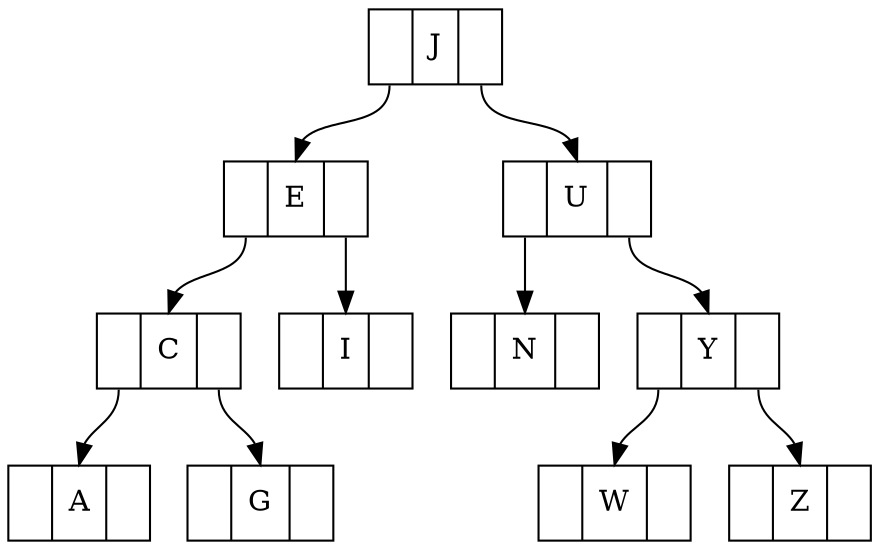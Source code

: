 digraph G
{
        node [shape = record];

        node0 [ label ="<f0> | <f1> J | <f2> "];
        node1 [ label ="<f0> | <f1> E | <f2> "];
        node4 [ label ="<f0> | <f1> C | <f2> "];
        node6 [ label ="<f0> | <f1> I | <f2> "];
        node2 [ label ="<f0> | <f1> U | <f2> "];
        node5 [ label ="<f0> | <f1> N | <f2> "];
        node9 [ label ="<f0> | <f1> Y | <f2> "];
        node8 [ label ="<f0> | <f1> W | <f2> "];
        node10 [ label ="<f0> | <f1> Z | <f2> "];
        node7 [ label ="<f0> | <f1> A | <f2> "];
        node3 [ label ="<f0> | <f1> G | <f2> "];


        "node0":f0 -> "node1":f1;
        "node0":f2 -> "node2":f1;

        "node1":f0 -> "node4":f1;
        "node1":f2 -> "node6":f1;
        "node4":f0 -> "node7":f1;
        "node4":f2 -> "node3":f1;

        "node2":f0 -> "node5":f1;
        "node2":f2 -> "node9":f1;

        "node9":f0 -> "node8":f1;
        "node9":f2 -> "node10":f1;
}
